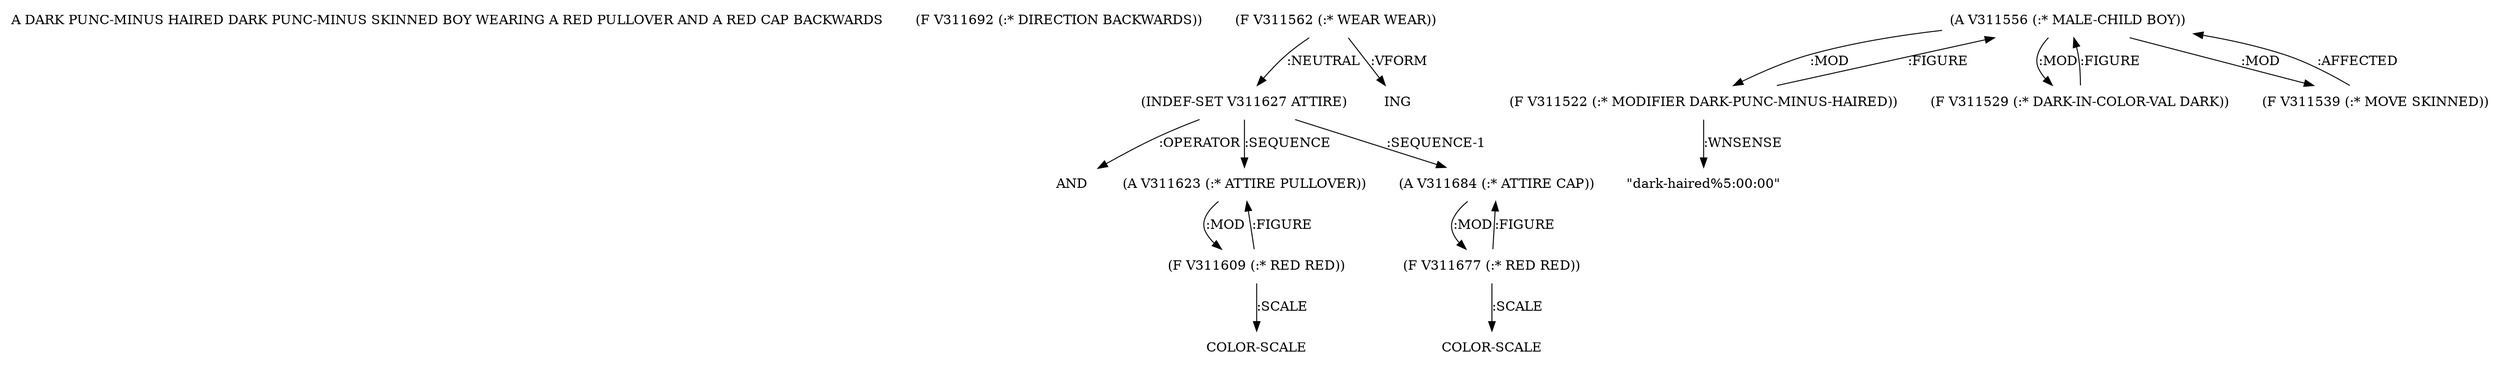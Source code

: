 digraph Terms {
  node [shape=none]
  "A DARK PUNC-MINUS HAIRED DARK PUNC-MINUS SKINNED BOY WEARING A RED PULLOVER AND A RED CAP BACKWARDS"
  "V311692" [label="(F V311692 (:* DIRECTION BACKWARDS))"]
  "V311562" [label="(F V311562 (:* WEAR WEAR))"]
  "V311562" -> "V311627" [label=":NEUTRAL"]
  "V311562" -> "NT320468" [label=":VFORM"]
  "NT320468" [label="ING"]
  "V311627" [label="(INDEF-SET V311627 ATTIRE)"]
  "V311627" -> "NT320469" [label=":OPERATOR"]
  "NT320469" [label="AND"]
  "V311627" -> "V311623" [label=":SEQUENCE"]
  "V311627" -> "V311684" [label=":SEQUENCE-1"]
  "V311623" [label="(A V311623 (:* ATTIRE PULLOVER))"]
  "V311623" -> "V311609" [label=":MOD"]
  "V311609" [label="(F V311609 (:* RED RED))"]
  "V311609" -> "V311623" [label=":FIGURE"]
  "V311609" -> "NT320470" [label=":SCALE"]
  "NT320470" [label="COLOR-SCALE"]
  "V311684" [label="(A V311684 (:* ATTIRE CAP))"]
  "V311684" -> "V311677" [label=":MOD"]
  "V311677" [label="(F V311677 (:* RED RED))"]
  "V311677" -> "V311684" [label=":FIGURE"]
  "V311677" -> "NT320471" [label=":SCALE"]
  "NT320471" [label="COLOR-SCALE"]
  "V311556" [label="(A V311556 (:* MALE-CHILD BOY))"]
  "V311556" -> "V311522" [label=":MOD"]
  "V311556" -> "V311529" [label=":MOD"]
  "V311556" -> "V311539" [label=":MOD"]
  "V311522" [label="(F V311522 (:* MODIFIER DARK-PUNC-MINUS-HAIRED))"]
  "V311522" -> "V311556" [label=":FIGURE"]
  "V311522" -> "NT320472" [label=":WNSENSE"]
  "NT320472" [label="\"dark-haired%5:00:00\""]
  "V311529" [label="(F V311529 (:* DARK-IN-COLOR-VAL DARK))"]
  "V311529" -> "V311556" [label=":FIGURE"]
  "V311539" [label="(F V311539 (:* MOVE SKINNED))"]
  "V311539" -> "V311556" [label=":AFFECTED"]
}
